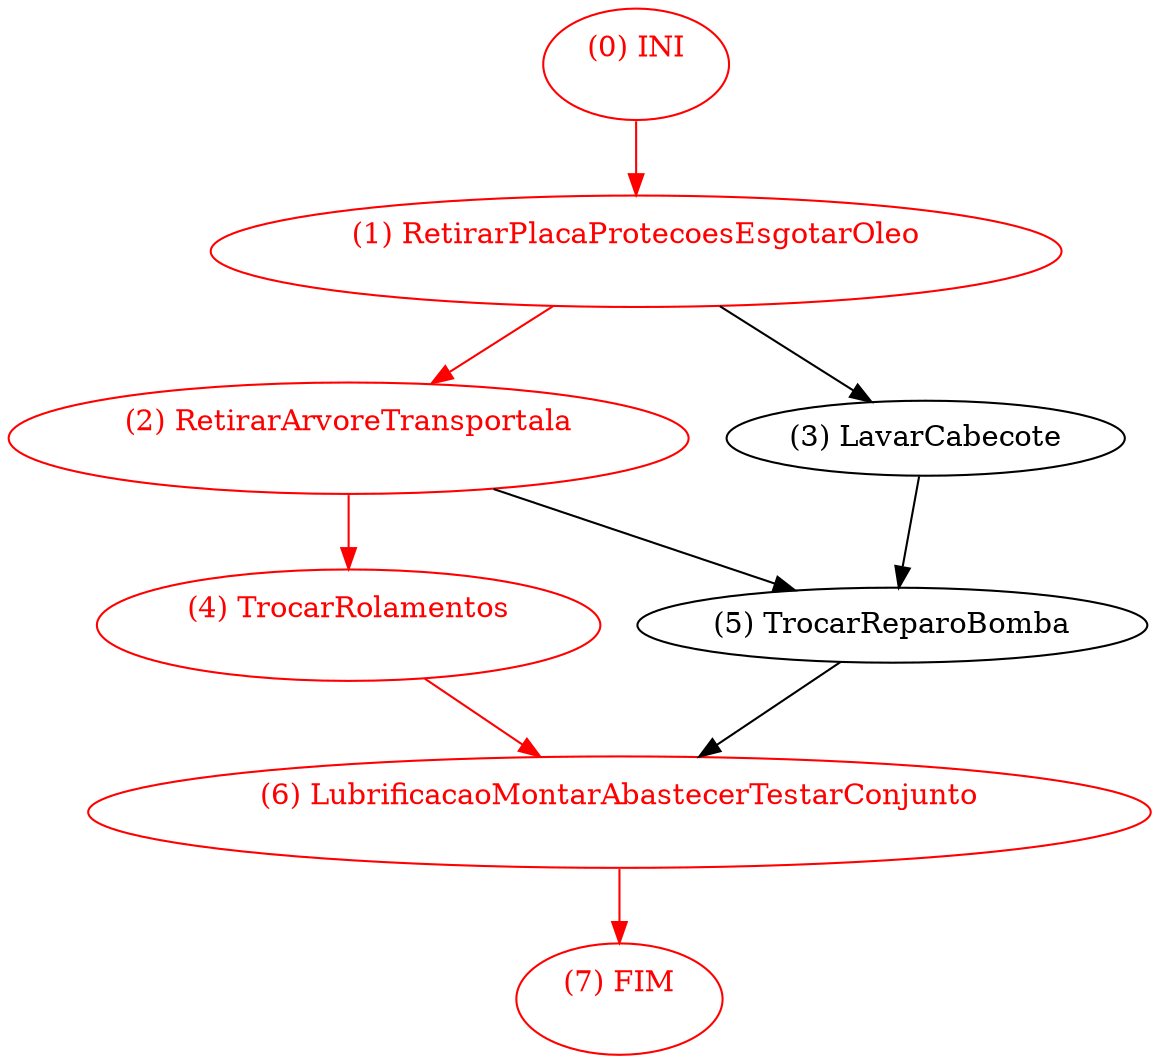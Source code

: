 digraph Pert
{
	rankdir=TB
	0 [label="(0) INI ", fontcolor=red, color="#ff0000" ];
	1 [label="(1) RetirarPlacaProtecoesEsgotarOleo ", fontcolor=red, color="#ff0000" ];
	2 [label="(2) RetirarArvoreTransportala ", fontcolor=red, color="#ff0000" ];
	3 [label="(3) LavarCabecote" ];
	4 [label="(4) TrocarRolamentos ", fontcolor=red, color="#ff0000" ];
	5 [label="(5) TrocarReparoBomba" ];
	6 [label="(6) LubrificacaoMontarAbastecerTestarConjunto ", fontcolor=red, color="#ff0000" ];
	7 [label="(7) FIM ", fontcolor=red, color="#ff0000" ];

	0 -> 1 [color="#ff0000"];
	1 -> 2 [color="#ff0000"];
	1 -> 3;
	2 -> 4 [color="#ff0000"];
	2 -> 5;
	3 -> 5;
	4 -> 6 [color="#ff0000"];
	5 -> 6;
	6 -> 7 [color="#ff0000"];
}
